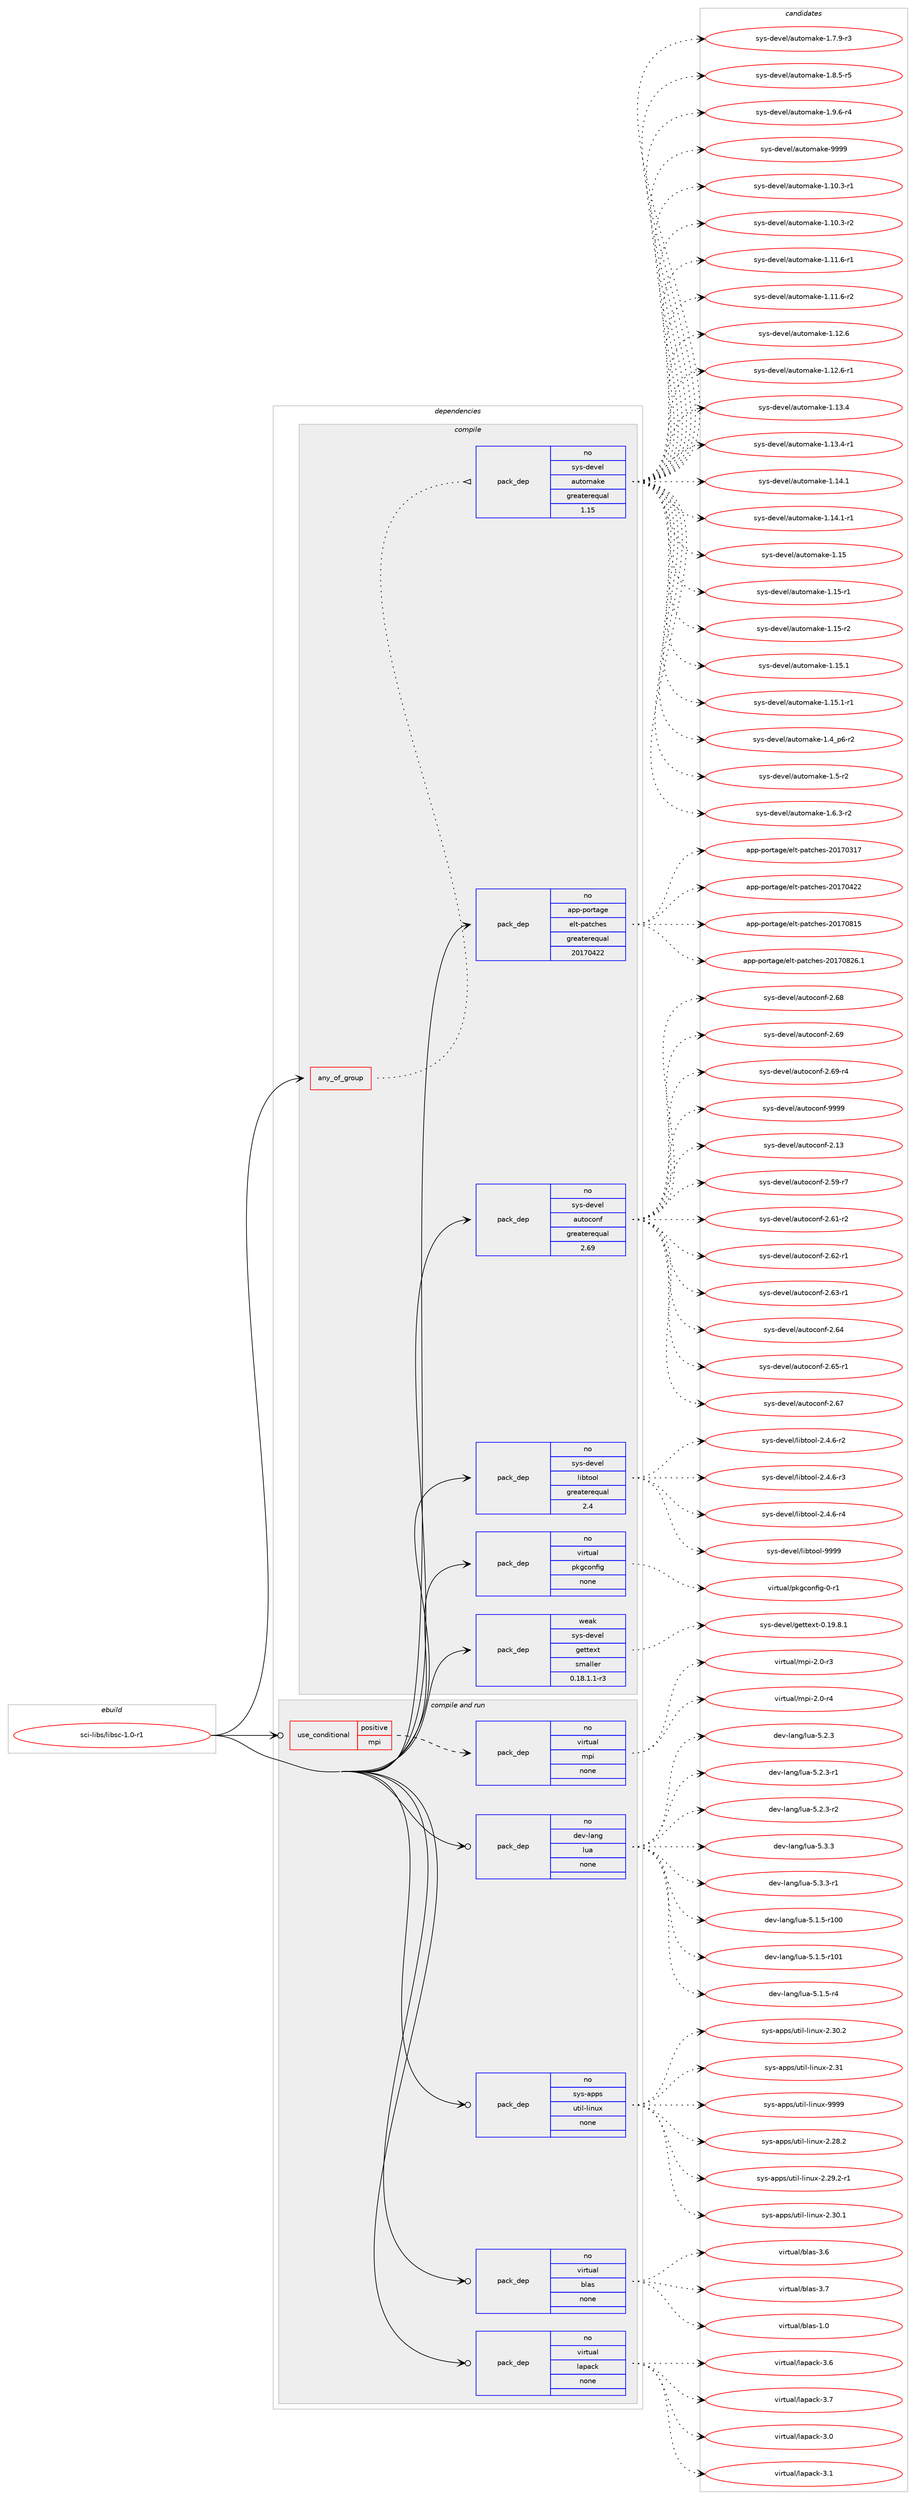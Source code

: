 digraph prolog {

# *************
# Graph options
# *************

newrank=true;
concentrate=true;
compound=true;
graph [rankdir=LR,fontname=Helvetica,fontsize=10,ranksep=1.5];#, ranksep=2.5, nodesep=0.2];
edge  [arrowhead=vee];
node  [fontname=Helvetica,fontsize=10];

# **********
# The ebuild
# **********

subgraph cluster_leftcol {
color=gray;
rank=same;
label=<<i>ebuild</i>>;
id [label="sci-libs/libsc-1.0-r1", color=red, width=4, href="../sci-libs/libsc-1.0-r1.svg"];
}

# ****************
# The dependencies
# ****************

subgraph cluster_midcol {
color=gray;
label=<<i>dependencies</i>>;
subgraph cluster_compile {
fillcolor="#eeeeee";
style=filled;
label=<<i>compile</i>>;
subgraph any7642 {
dependency451970 [label=<<TABLE BORDER="0" CELLBORDER="1" CELLSPACING="0" CELLPADDING="4"><TR><TD CELLPADDING="10">any_of_group</TD></TR></TABLE>>, shape=none, color=red];subgraph pack333488 {
dependency451971 [label=<<TABLE BORDER="0" CELLBORDER="1" CELLSPACING="0" CELLPADDING="4" WIDTH="220"><TR><TD ROWSPAN="6" CELLPADDING="30">pack_dep</TD></TR><TR><TD WIDTH="110">no</TD></TR><TR><TD>sys-devel</TD></TR><TR><TD>automake</TD></TR><TR><TD>greaterequal</TD></TR><TR><TD>1.15</TD></TR></TABLE>>, shape=none, color=blue];
}
dependency451970:e -> dependency451971:w [weight=20,style="dotted",arrowhead="oinv"];
}
id:e -> dependency451970:w [weight=20,style="solid",arrowhead="vee"];
subgraph pack333489 {
dependency451972 [label=<<TABLE BORDER="0" CELLBORDER="1" CELLSPACING="0" CELLPADDING="4" WIDTH="220"><TR><TD ROWSPAN="6" CELLPADDING="30">pack_dep</TD></TR><TR><TD WIDTH="110">no</TD></TR><TR><TD>app-portage</TD></TR><TR><TD>elt-patches</TD></TR><TR><TD>greaterequal</TD></TR><TR><TD>20170422</TD></TR></TABLE>>, shape=none, color=blue];
}
id:e -> dependency451972:w [weight=20,style="solid",arrowhead="vee"];
subgraph pack333490 {
dependency451973 [label=<<TABLE BORDER="0" CELLBORDER="1" CELLSPACING="0" CELLPADDING="4" WIDTH="220"><TR><TD ROWSPAN="6" CELLPADDING="30">pack_dep</TD></TR><TR><TD WIDTH="110">no</TD></TR><TR><TD>sys-devel</TD></TR><TR><TD>autoconf</TD></TR><TR><TD>greaterequal</TD></TR><TR><TD>2.69</TD></TR></TABLE>>, shape=none, color=blue];
}
id:e -> dependency451973:w [weight=20,style="solid",arrowhead="vee"];
subgraph pack333491 {
dependency451974 [label=<<TABLE BORDER="0" CELLBORDER="1" CELLSPACING="0" CELLPADDING="4" WIDTH="220"><TR><TD ROWSPAN="6" CELLPADDING="30">pack_dep</TD></TR><TR><TD WIDTH="110">no</TD></TR><TR><TD>sys-devel</TD></TR><TR><TD>libtool</TD></TR><TR><TD>greaterequal</TD></TR><TR><TD>2.4</TD></TR></TABLE>>, shape=none, color=blue];
}
id:e -> dependency451974:w [weight=20,style="solid",arrowhead="vee"];
subgraph pack333492 {
dependency451975 [label=<<TABLE BORDER="0" CELLBORDER="1" CELLSPACING="0" CELLPADDING="4" WIDTH="220"><TR><TD ROWSPAN="6" CELLPADDING="30">pack_dep</TD></TR><TR><TD WIDTH="110">no</TD></TR><TR><TD>virtual</TD></TR><TR><TD>pkgconfig</TD></TR><TR><TD>none</TD></TR><TR><TD></TD></TR></TABLE>>, shape=none, color=blue];
}
id:e -> dependency451975:w [weight=20,style="solid",arrowhead="vee"];
subgraph pack333493 {
dependency451976 [label=<<TABLE BORDER="0" CELLBORDER="1" CELLSPACING="0" CELLPADDING="4" WIDTH="220"><TR><TD ROWSPAN="6" CELLPADDING="30">pack_dep</TD></TR><TR><TD WIDTH="110">weak</TD></TR><TR><TD>sys-devel</TD></TR><TR><TD>gettext</TD></TR><TR><TD>smaller</TD></TR><TR><TD>0.18.1.1-r3</TD></TR></TABLE>>, shape=none, color=blue];
}
id:e -> dependency451976:w [weight=20,style="solid",arrowhead="vee"];
}
subgraph cluster_compileandrun {
fillcolor="#eeeeee";
style=filled;
label=<<i>compile and run</i>>;
subgraph cond110591 {
dependency451977 [label=<<TABLE BORDER="0" CELLBORDER="1" CELLSPACING="0" CELLPADDING="4"><TR><TD ROWSPAN="3" CELLPADDING="10">use_conditional</TD></TR><TR><TD>positive</TD></TR><TR><TD>mpi</TD></TR></TABLE>>, shape=none, color=red];
subgraph pack333494 {
dependency451978 [label=<<TABLE BORDER="0" CELLBORDER="1" CELLSPACING="0" CELLPADDING="4" WIDTH="220"><TR><TD ROWSPAN="6" CELLPADDING="30">pack_dep</TD></TR><TR><TD WIDTH="110">no</TD></TR><TR><TD>virtual</TD></TR><TR><TD>mpi</TD></TR><TR><TD>none</TD></TR><TR><TD></TD></TR></TABLE>>, shape=none, color=blue];
}
dependency451977:e -> dependency451978:w [weight=20,style="dashed",arrowhead="vee"];
}
id:e -> dependency451977:w [weight=20,style="solid",arrowhead="odotvee"];
subgraph pack333495 {
dependency451979 [label=<<TABLE BORDER="0" CELLBORDER="1" CELLSPACING="0" CELLPADDING="4" WIDTH="220"><TR><TD ROWSPAN="6" CELLPADDING="30">pack_dep</TD></TR><TR><TD WIDTH="110">no</TD></TR><TR><TD>dev-lang</TD></TR><TR><TD>lua</TD></TR><TR><TD>none</TD></TR><TR><TD></TD></TR></TABLE>>, shape=none, color=blue];
}
id:e -> dependency451979:w [weight=20,style="solid",arrowhead="odotvee"];
subgraph pack333496 {
dependency451980 [label=<<TABLE BORDER="0" CELLBORDER="1" CELLSPACING="0" CELLPADDING="4" WIDTH="220"><TR><TD ROWSPAN="6" CELLPADDING="30">pack_dep</TD></TR><TR><TD WIDTH="110">no</TD></TR><TR><TD>sys-apps</TD></TR><TR><TD>util-linux</TD></TR><TR><TD>none</TD></TR><TR><TD></TD></TR></TABLE>>, shape=none, color=blue];
}
id:e -> dependency451980:w [weight=20,style="solid",arrowhead="odotvee"];
subgraph pack333497 {
dependency451981 [label=<<TABLE BORDER="0" CELLBORDER="1" CELLSPACING="0" CELLPADDING="4" WIDTH="220"><TR><TD ROWSPAN="6" CELLPADDING="30">pack_dep</TD></TR><TR><TD WIDTH="110">no</TD></TR><TR><TD>virtual</TD></TR><TR><TD>blas</TD></TR><TR><TD>none</TD></TR><TR><TD></TD></TR></TABLE>>, shape=none, color=blue];
}
id:e -> dependency451981:w [weight=20,style="solid",arrowhead="odotvee"];
subgraph pack333498 {
dependency451982 [label=<<TABLE BORDER="0" CELLBORDER="1" CELLSPACING="0" CELLPADDING="4" WIDTH="220"><TR><TD ROWSPAN="6" CELLPADDING="30">pack_dep</TD></TR><TR><TD WIDTH="110">no</TD></TR><TR><TD>virtual</TD></TR><TR><TD>lapack</TD></TR><TR><TD>none</TD></TR><TR><TD></TD></TR></TABLE>>, shape=none, color=blue];
}
id:e -> dependency451982:w [weight=20,style="solid",arrowhead="odotvee"];
}
subgraph cluster_run {
fillcolor="#eeeeee";
style=filled;
label=<<i>run</i>>;
}
}

# **************
# The candidates
# **************

subgraph cluster_choices {
rank=same;
color=gray;
label=<<i>candidates</i>>;

subgraph choice333488 {
color=black;
nodesep=1;
choice11512111545100101118101108479711711611110997107101454946494846514511449 [label="sys-devel/automake-1.10.3-r1", color=red, width=4,href="../sys-devel/automake-1.10.3-r1.svg"];
choice11512111545100101118101108479711711611110997107101454946494846514511450 [label="sys-devel/automake-1.10.3-r2", color=red, width=4,href="../sys-devel/automake-1.10.3-r2.svg"];
choice11512111545100101118101108479711711611110997107101454946494946544511449 [label="sys-devel/automake-1.11.6-r1", color=red, width=4,href="../sys-devel/automake-1.11.6-r1.svg"];
choice11512111545100101118101108479711711611110997107101454946494946544511450 [label="sys-devel/automake-1.11.6-r2", color=red, width=4,href="../sys-devel/automake-1.11.6-r2.svg"];
choice1151211154510010111810110847971171161111099710710145494649504654 [label="sys-devel/automake-1.12.6", color=red, width=4,href="../sys-devel/automake-1.12.6.svg"];
choice11512111545100101118101108479711711611110997107101454946495046544511449 [label="sys-devel/automake-1.12.6-r1", color=red, width=4,href="../sys-devel/automake-1.12.6-r1.svg"];
choice1151211154510010111810110847971171161111099710710145494649514652 [label="sys-devel/automake-1.13.4", color=red, width=4,href="../sys-devel/automake-1.13.4.svg"];
choice11512111545100101118101108479711711611110997107101454946495146524511449 [label="sys-devel/automake-1.13.4-r1", color=red, width=4,href="../sys-devel/automake-1.13.4-r1.svg"];
choice1151211154510010111810110847971171161111099710710145494649524649 [label="sys-devel/automake-1.14.1", color=red, width=4,href="../sys-devel/automake-1.14.1.svg"];
choice11512111545100101118101108479711711611110997107101454946495246494511449 [label="sys-devel/automake-1.14.1-r1", color=red, width=4,href="../sys-devel/automake-1.14.1-r1.svg"];
choice115121115451001011181011084797117116111109971071014549464953 [label="sys-devel/automake-1.15", color=red, width=4,href="../sys-devel/automake-1.15.svg"];
choice1151211154510010111810110847971171161111099710710145494649534511449 [label="sys-devel/automake-1.15-r1", color=red, width=4,href="../sys-devel/automake-1.15-r1.svg"];
choice1151211154510010111810110847971171161111099710710145494649534511450 [label="sys-devel/automake-1.15-r2", color=red, width=4,href="../sys-devel/automake-1.15-r2.svg"];
choice1151211154510010111810110847971171161111099710710145494649534649 [label="sys-devel/automake-1.15.1", color=red, width=4,href="../sys-devel/automake-1.15.1.svg"];
choice11512111545100101118101108479711711611110997107101454946495346494511449 [label="sys-devel/automake-1.15.1-r1", color=red, width=4,href="../sys-devel/automake-1.15.1-r1.svg"];
choice115121115451001011181011084797117116111109971071014549465295112544511450 [label="sys-devel/automake-1.4_p6-r2", color=red, width=4,href="../sys-devel/automake-1.4_p6-r2.svg"];
choice11512111545100101118101108479711711611110997107101454946534511450 [label="sys-devel/automake-1.5-r2", color=red, width=4,href="../sys-devel/automake-1.5-r2.svg"];
choice115121115451001011181011084797117116111109971071014549465446514511450 [label="sys-devel/automake-1.6.3-r2", color=red, width=4,href="../sys-devel/automake-1.6.3-r2.svg"];
choice115121115451001011181011084797117116111109971071014549465546574511451 [label="sys-devel/automake-1.7.9-r3", color=red, width=4,href="../sys-devel/automake-1.7.9-r3.svg"];
choice115121115451001011181011084797117116111109971071014549465646534511453 [label="sys-devel/automake-1.8.5-r5", color=red, width=4,href="../sys-devel/automake-1.8.5-r5.svg"];
choice115121115451001011181011084797117116111109971071014549465746544511452 [label="sys-devel/automake-1.9.6-r4", color=red, width=4,href="../sys-devel/automake-1.9.6-r4.svg"];
choice115121115451001011181011084797117116111109971071014557575757 [label="sys-devel/automake-9999", color=red, width=4,href="../sys-devel/automake-9999.svg"];
dependency451971:e -> choice11512111545100101118101108479711711611110997107101454946494846514511449:w [style=dotted,weight="100"];
dependency451971:e -> choice11512111545100101118101108479711711611110997107101454946494846514511450:w [style=dotted,weight="100"];
dependency451971:e -> choice11512111545100101118101108479711711611110997107101454946494946544511449:w [style=dotted,weight="100"];
dependency451971:e -> choice11512111545100101118101108479711711611110997107101454946494946544511450:w [style=dotted,weight="100"];
dependency451971:e -> choice1151211154510010111810110847971171161111099710710145494649504654:w [style=dotted,weight="100"];
dependency451971:e -> choice11512111545100101118101108479711711611110997107101454946495046544511449:w [style=dotted,weight="100"];
dependency451971:e -> choice1151211154510010111810110847971171161111099710710145494649514652:w [style=dotted,weight="100"];
dependency451971:e -> choice11512111545100101118101108479711711611110997107101454946495146524511449:w [style=dotted,weight="100"];
dependency451971:e -> choice1151211154510010111810110847971171161111099710710145494649524649:w [style=dotted,weight="100"];
dependency451971:e -> choice11512111545100101118101108479711711611110997107101454946495246494511449:w [style=dotted,weight="100"];
dependency451971:e -> choice115121115451001011181011084797117116111109971071014549464953:w [style=dotted,weight="100"];
dependency451971:e -> choice1151211154510010111810110847971171161111099710710145494649534511449:w [style=dotted,weight="100"];
dependency451971:e -> choice1151211154510010111810110847971171161111099710710145494649534511450:w [style=dotted,weight="100"];
dependency451971:e -> choice1151211154510010111810110847971171161111099710710145494649534649:w [style=dotted,weight="100"];
dependency451971:e -> choice11512111545100101118101108479711711611110997107101454946495346494511449:w [style=dotted,weight="100"];
dependency451971:e -> choice115121115451001011181011084797117116111109971071014549465295112544511450:w [style=dotted,weight="100"];
dependency451971:e -> choice11512111545100101118101108479711711611110997107101454946534511450:w [style=dotted,weight="100"];
dependency451971:e -> choice115121115451001011181011084797117116111109971071014549465446514511450:w [style=dotted,weight="100"];
dependency451971:e -> choice115121115451001011181011084797117116111109971071014549465546574511451:w [style=dotted,weight="100"];
dependency451971:e -> choice115121115451001011181011084797117116111109971071014549465646534511453:w [style=dotted,weight="100"];
dependency451971:e -> choice115121115451001011181011084797117116111109971071014549465746544511452:w [style=dotted,weight="100"];
dependency451971:e -> choice115121115451001011181011084797117116111109971071014557575757:w [style=dotted,weight="100"];
}
subgraph choice333489 {
color=black;
nodesep=1;
choice97112112451121111141169710310147101108116451129711699104101115455048495548514955 [label="app-portage/elt-patches-20170317", color=red, width=4,href="../app-portage/elt-patches-20170317.svg"];
choice97112112451121111141169710310147101108116451129711699104101115455048495548525050 [label="app-portage/elt-patches-20170422", color=red, width=4,href="../app-portage/elt-patches-20170422.svg"];
choice97112112451121111141169710310147101108116451129711699104101115455048495548564953 [label="app-portage/elt-patches-20170815", color=red, width=4,href="../app-portage/elt-patches-20170815.svg"];
choice971121124511211111411697103101471011081164511297116991041011154550484955485650544649 [label="app-portage/elt-patches-20170826.1", color=red, width=4,href="../app-portage/elt-patches-20170826.1.svg"];
dependency451972:e -> choice97112112451121111141169710310147101108116451129711699104101115455048495548514955:w [style=dotted,weight="100"];
dependency451972:e -> choice97112112451121111141169710310147101108116451129711699104101115455048495548525050:w [style=dotted,weight="100"];
dependency451972:e -> choice97112112451121111141169710310147101108116451129711699104101115455048495548564953:w [style=dotted,weight="100"];
dependency451972:e -> choice971121124511211111411697103101471011081164511297116991041011154550484955485650544649:w [style=dotted,weight="100"];
}
subgraph choice333490 {
color=black;
nodesep=1;
choice115121115451001011181011084797117116111991111101024550464951 [label="sys-devel/autoconf-2.13", color=red, width=4,href="../sys-devel/autoconf-2.13.svg"];
choice1151211154510010111810110847971171161119911111010245504653574511455 [label="sys-devel/autoconf-2.59-r7", color=red, width=4,href="../sys-devel/autoconf-2.59-r7.svg"];
choice1151211154510010111810110847971171161119911111010245504654494511450 [label="sys-devel/autoconf-2.61-r2", color=red, width=4,href="../sys-devel/autoconf-2.61-r2.svg"];
choice1151211154510010111810110847971171161119911111010245504654504511449 [label="sys-devel/autoconf-2.62-r1", color=red, width=4,href="../sys-devel/autoconf-2.62-r1.svg"];
choice1151211154510010111810110847971171161119911111010245504654514511449 [label="sys-devel/autoconf-2.63-r1", color=red, width=4,href="../sys-devel/autoconf-2.63-r1.svg"];
choice115121115451001011181011084797117116111991111101024550465452 [label="sys-devel/autoconf-2.64", color=red, width=4,href="../sys-devel/autoconf-2.64.svg"];
choice1151211154510010111810110847971171161119911111010245504654534511449 [label="sys-devel/autoconf-2.65-r1", color=red, width=4,href="../sys-devel/autoconf-2.65-r1.svg"];
choice115121115451001011181011084797117116111991111101024550465455 [label="sys-devel/autoconf-2.67", color=red, width=4,href="../sys-devel/autoconf-2.67.svg"];
choice115121115451001011181011084797117116111991111101024550465456 [label="sys-devel/autoconf-2.68", color=red, width=4,href="../sys-devel/autoconf-2.68.svg"];
choice115121115451001011181011084797117116111991111101024550465457 [label="sys-devel/autoconf-2.69", color=red, width=4,href="../sys-devel/autoconf-2.69.svg"];
choice1151211154510010111810110847971171161119911111010245504654574511452 [label="sys-devel/autoconf-2.69-r4", color=red, width=4,href="../sys-devel/autoconf-2.69-r4.svg"];
choice115121115451001011181011084797117116111991111101024557575757 [label="sys-devel/autoconf-9999", color=red, width=4,href="../sys-devel/autoconf-9999.svg"];
dependency451973:e -> choice115121115451001011181011084797117116111991111101024550464951:w [style=dotted,weight="100"];
dependency451973:e -> choice1151211154510010111810110847971171161119911111010245504653574511455:w [style=dotted,weight="100"];
dependency451973:e -> choice1151211154510010111810110847971171161119911111010245504654494511450:w [style=dotted,weight="100"];
dependency451973:e -> choice1151211154510010111810110847971171161119911111010245504654504511449:w [style=dotted,weight="100"];
dependency451973:e -> choice1151211154510010111810110847971171161119911111010245504654514511449:w [style=dotted,weight="100"];
dependency451973:e -> choice115121115451001011181011084797117116111991111101024550465452:w [style=dotted,weight="100"];
dependency451973:e -> choice1151211154510010111810110847971171161119911111010245504654534511449:w [style=dotted,weight="100"];
dependency451973:e -> choice115121115451001011181011084797117116111991111101024550465455:w [style=dotted,weight="100"];
dependency451973:e -> choice115121115451001011181011084797117116111991111101024550465456:w [style=dotted,weight="100"];
dependency451973:e -> choice115121115451001011181011084797117116111991111101024550465457:w [style=dotted,weight="100"];
dependency451973:e -> choice1151211154510010111810110847971171161119911111010245504654574511452:w [style=dotted,weight="100"];
dependency451973:e -> choice115121115451001011181011084797117116111991111101024557575757:w [style=dotted,weight="100"];
}
subgraph choice333491 {
color=black;
nodesep=1;
choice1151211154510010111810110847108105981161111111084550465246544511450 [label="sys-devel/libtool-2.4.6-r2", color=red, width=4,href="../sys-devel/libtool-2.4.6-r2.svg"];
choice1151211154510010111810110847108105981161111111084550465246544511451 [label="sys-devel/libtool-2.4.6-r3", color=red, width=4,href="../sys-devel/libtool-2.4.6-r3.svg"];
choice1151211154510010111810110847108105981161111111084550465246544511452 [label="sys-devel/libtool-2.4.6-r4", color=red, width=4,href="../sys-devel/libtool-2.4.6-r4.svg"];
choice1151211154510010111810110847108105981161111111084557575757 [label="sys-devel/libtool-9999", color=red, width=4,href="../sys-devel/libtool-9999.svg"];
dependency451974:e -> choice1151211154510010111810110847108105981161111111084550465246544511450:w [style=dotted,weight="100"];
dependency451974:e -> choice1151211154510010111810110847108105981161111111084550465246544511451:w [style=dotted,weight="100"];
dependency451974:e -> choice1151211154510010111810110847108105981161111111084550465246544511452:w [style=dotted,weight="100"];
dependency451974:e -> choice1151211154510010111810110847108105981161111111084557575757:w [style=dotted,weight="100"];
}
subgraph choice333492 {
color=black;
nodesep=1;
choice11810511411611797108471121071039911111010210510345484511449 [label="virtual/pkgconfig-0-r1", color=red, width=4,href="../virtual/pkgconfig-0-r1.svg"];
dependency451975:e -> choice11810511411611797108471121071039911111010210510345484511449:w [style=dotted,weight="100"];
}
subgraph choice333493 {
color=black;
nodesep=1;
choice1151211154510010111810110847103101116116101120116454846495746564649 [label="sys-devel/gettext-0.19.8.1", color=red, width=4,href="../sys-devel/gettext-0.19.8.1.svg"];
dependency451976:e -> choice1151211154510010111810110847103101116116101120116454846495746564649:w [style=dotted,weight="100"];
}
subgraph choice333494 {
color=black;
nodesep=1;
choice1181051141161179710847109112105455046484511451 [label="virtual/mpi-2.0-r3", color=red, width=4,href="../virtual/mpi-2.0-r3.svg"];
choice1181051141161179710847109112105455046484511452 [label="virtual/mpi-2.0-r4", color=red, width=4,href="../virtual/mpi-2.0-r4.svg"];
dependency451978:e -> choice1181051141161179710847109112105455046484511451:w [style=dotted,weight="100"];
dependency451978:e -> choice1181051141161179710847109112105455046484511452:w [style=dotted,weight="100"];
}
subgraph choice333495 {
color=black;
nodesep=1;
choice1001011184510897110103471081179745534649465345114494848 [label="dev-lang/lua-5.1.5-r100", color=red, width=4,href="../dev-lang/lua-5.1.5-r100.svg"];
choice1001011184510897110103471081179745534649465345114494849 [label="dev-lang/lua-5.1.5-r101", color=red, width=4,href="../dev-lang/lua-5.1.5-r101.svg"];
choice100101118451089711010347108117974553464946534511452 [label="dev-lang/lua-5.1.5-r4", color=red, width=4,href="../dev-lang/lua-5.1.5-r4.svg"];
choice10010111845108971101034710811797455346504651 [label="dev-lang/lua-5.2.3", color=red, width=4,href="../dev-lang/lua-5.2.3.svg"];
choice100101118451089711010347108117974553465046514511449 [label="dev-lang/lua-5.2.3-r1", color=red, width=4,href="../dev-lang/lua-5.2.3-r1.svg"];
choice100101118451089711010347108117974553465046514511450 [label="dev-lang/lua-5.2.3-r2", color=red, width=4,href="../dev-lang/lua-5.2.3-r2.svg"];
choice10010111845108971101034710811797455346514651 [label="dev-lang/lua-5.3.3", color=red, width=4,href="../dev-lang/lua-5.3.3.svg"];
choice100101118451089711010347108117974553465146514511449 [label="dev-lang/lua-5.3.3-r1", color=red, width=4,href="../dev-lang/lua-5.3.3-r1.svg"];
dependency451979:e -> choice1001011184510897110103471081179745534649465345114494848:w [style=dotted,weight="100"];
dependency451979:e -> choice1001011184510897110103471081179745534649465345114494849:w [style=dotted,weight="100"];
dependency451979:e -> choice100101118451089711010347108117974553464946534511452:w [style=dotted,weight="100"];
dependency451979:e -> choice10010111845108971101034710811797455346504651:w [style=dotted,weight="100"];
dependency451979:e -> choice100101118451089711010347108117974553465046514511449:w [style=dotted,weight="100"];
dependency451979:e -> choice100101118451089711010347108117974553465046514511450:w [style=dotted,weight="100"];
dependency451979:e -> choice10010111845108971101034710811797455346514651:w [style=dotted,weight="100"];
dependency451979:e -> choice100101118451089711010347108117974553465146514511449:w [style=dotted,weight="100"];
}
subgraph choice333496 {
color=black;
nodesep=1;
choice1151211154597112112115471171161051084510810511011712045504650564650 [label="sys-apps/util-linux-2.28.2", color=red, width=4,href="../sys-apps/util-linux-2.28.2.svg"];
choice11512111545971121121154711711610510845108105110117120455046505746504511449 [label="sys-apps/util-linux-2.29.2-r1", color=red, width=4,href="../sys-apps/util-linux-2.29.2-r1.svg"];
choice1151211154597112112115471171161051084510810511011712045504651484649 [label="sys-apps/util-linux-2.30.1", color=red, width=4,href="../sys-apps/util-linux-2.30.1.svg"];
choice1151211154597112112115471171161051084510810511011712045504651484650 [label="sys-apps/util-linux-2.30.2", color=red, width=4,href="../sys-apps/util-linux-2.30.2.svg"];
choice115121115459711211211547117116105108451081051101171204550465149 [label="sys-apps/util-linux-2.31", color=red, width=4,href="../sys-apps/util-linux-2.31.svg"];
choice115121115459711211211547117116105108451081051101171204557575757 [label="sys-apps/util-linux-9999", color=red, width=4,href="../sys-apps/util-linux-9999.svg"];
dependency451980:e -> choice1151211154597112112115471171161051084510810511011712045504650564650:w [style=dotted,weight="100"];
dependency451980:e -> choice11512111545971121121154711711610510845108105110117120455046505746504511449:w [style=dotted,weight="100"];
dependency451980:e -> choice1151211154597112112115471171161051084510810511011712045504651484649:w [style=dotted,weight="100"];
dependency451980:e -> choice1151211154597112112115471171161051084510810511011712045504651484650:w [style=dotted,weight="100"];
dependency451980:e -> choice115121115459711211211547117116105108451081051101171204550465149:w [style=dotted,weight="100"];
dependency451980:e -> choice115121115459711211211547117116105108451081051101171204557575757:w [style=dotted,weight="100"];
}
subgraph choice333497 {
color=black;
nodesep=1;
choice1181051141161179710847981089711545494648 [label="virtual/blas-1.0", color=red, width=4,href="../virtual/blas-1.0.svg"];
choice1181051141161179710847981089711545514654 [label="virtual/blas-3.6", color=red, width=4,href="../virtual/blas-3.6.svg"];
choice1181051141161179710847981089711545514655 [label="virtual/blas-3.7", color=red, width=4,href="../virtual/blas-3.7.svg"];
dependency451981:e -> choice1181051141161179710847981089711545494648:w [style=dotted,weight="100"];
dependency451981:e -> choice1181051141161179710847981089711545514654:w [style=dotted,weight="100"];
dependency451981:e -> choice1181051141161179710847981089711545514655:w [style=dotted,weight="100"];
}
subgraph choice333498 {
color=black;
nodesep=1;
choice118105114116117971084710897112979910745514648 [label="virtual/lapack-3.0", color=red, width=4,href="../virtual/lapack-3.0.svg"];
choice118105114116117971084710897112979910745514649 [label="virtual/lapack-3.1", color=red, width=4,href="../virtual/lapack-3.1.svg"];
choice118105114116117971084710897112979910745514654 [label="virtual/lapack-3.6", color=red, width=4,href="../virtual/lapack-3.6.svg"];
choice118105114116117971084710897112979910745514655 [label="virtual/lapack-3.7", color=red, width=4,href="../virtual/lapack-3.7.svg"];
dependency451982:e -> choice118105114116117971084710897112979910745514648:w [style=dotted,weight="100"];
dependency451982:e -> choice118105114116117971084710897112979910745514649:w [style=dotted,weight="100"];
dependency451982:e -> choice118105114116117971084710897112979910745514654:w [style=dotted,weight="100"];
dependency451982:e -> choice118105114116117971084710897112979910745514655:w [style=dotted,weight="100"];
}
}

}
